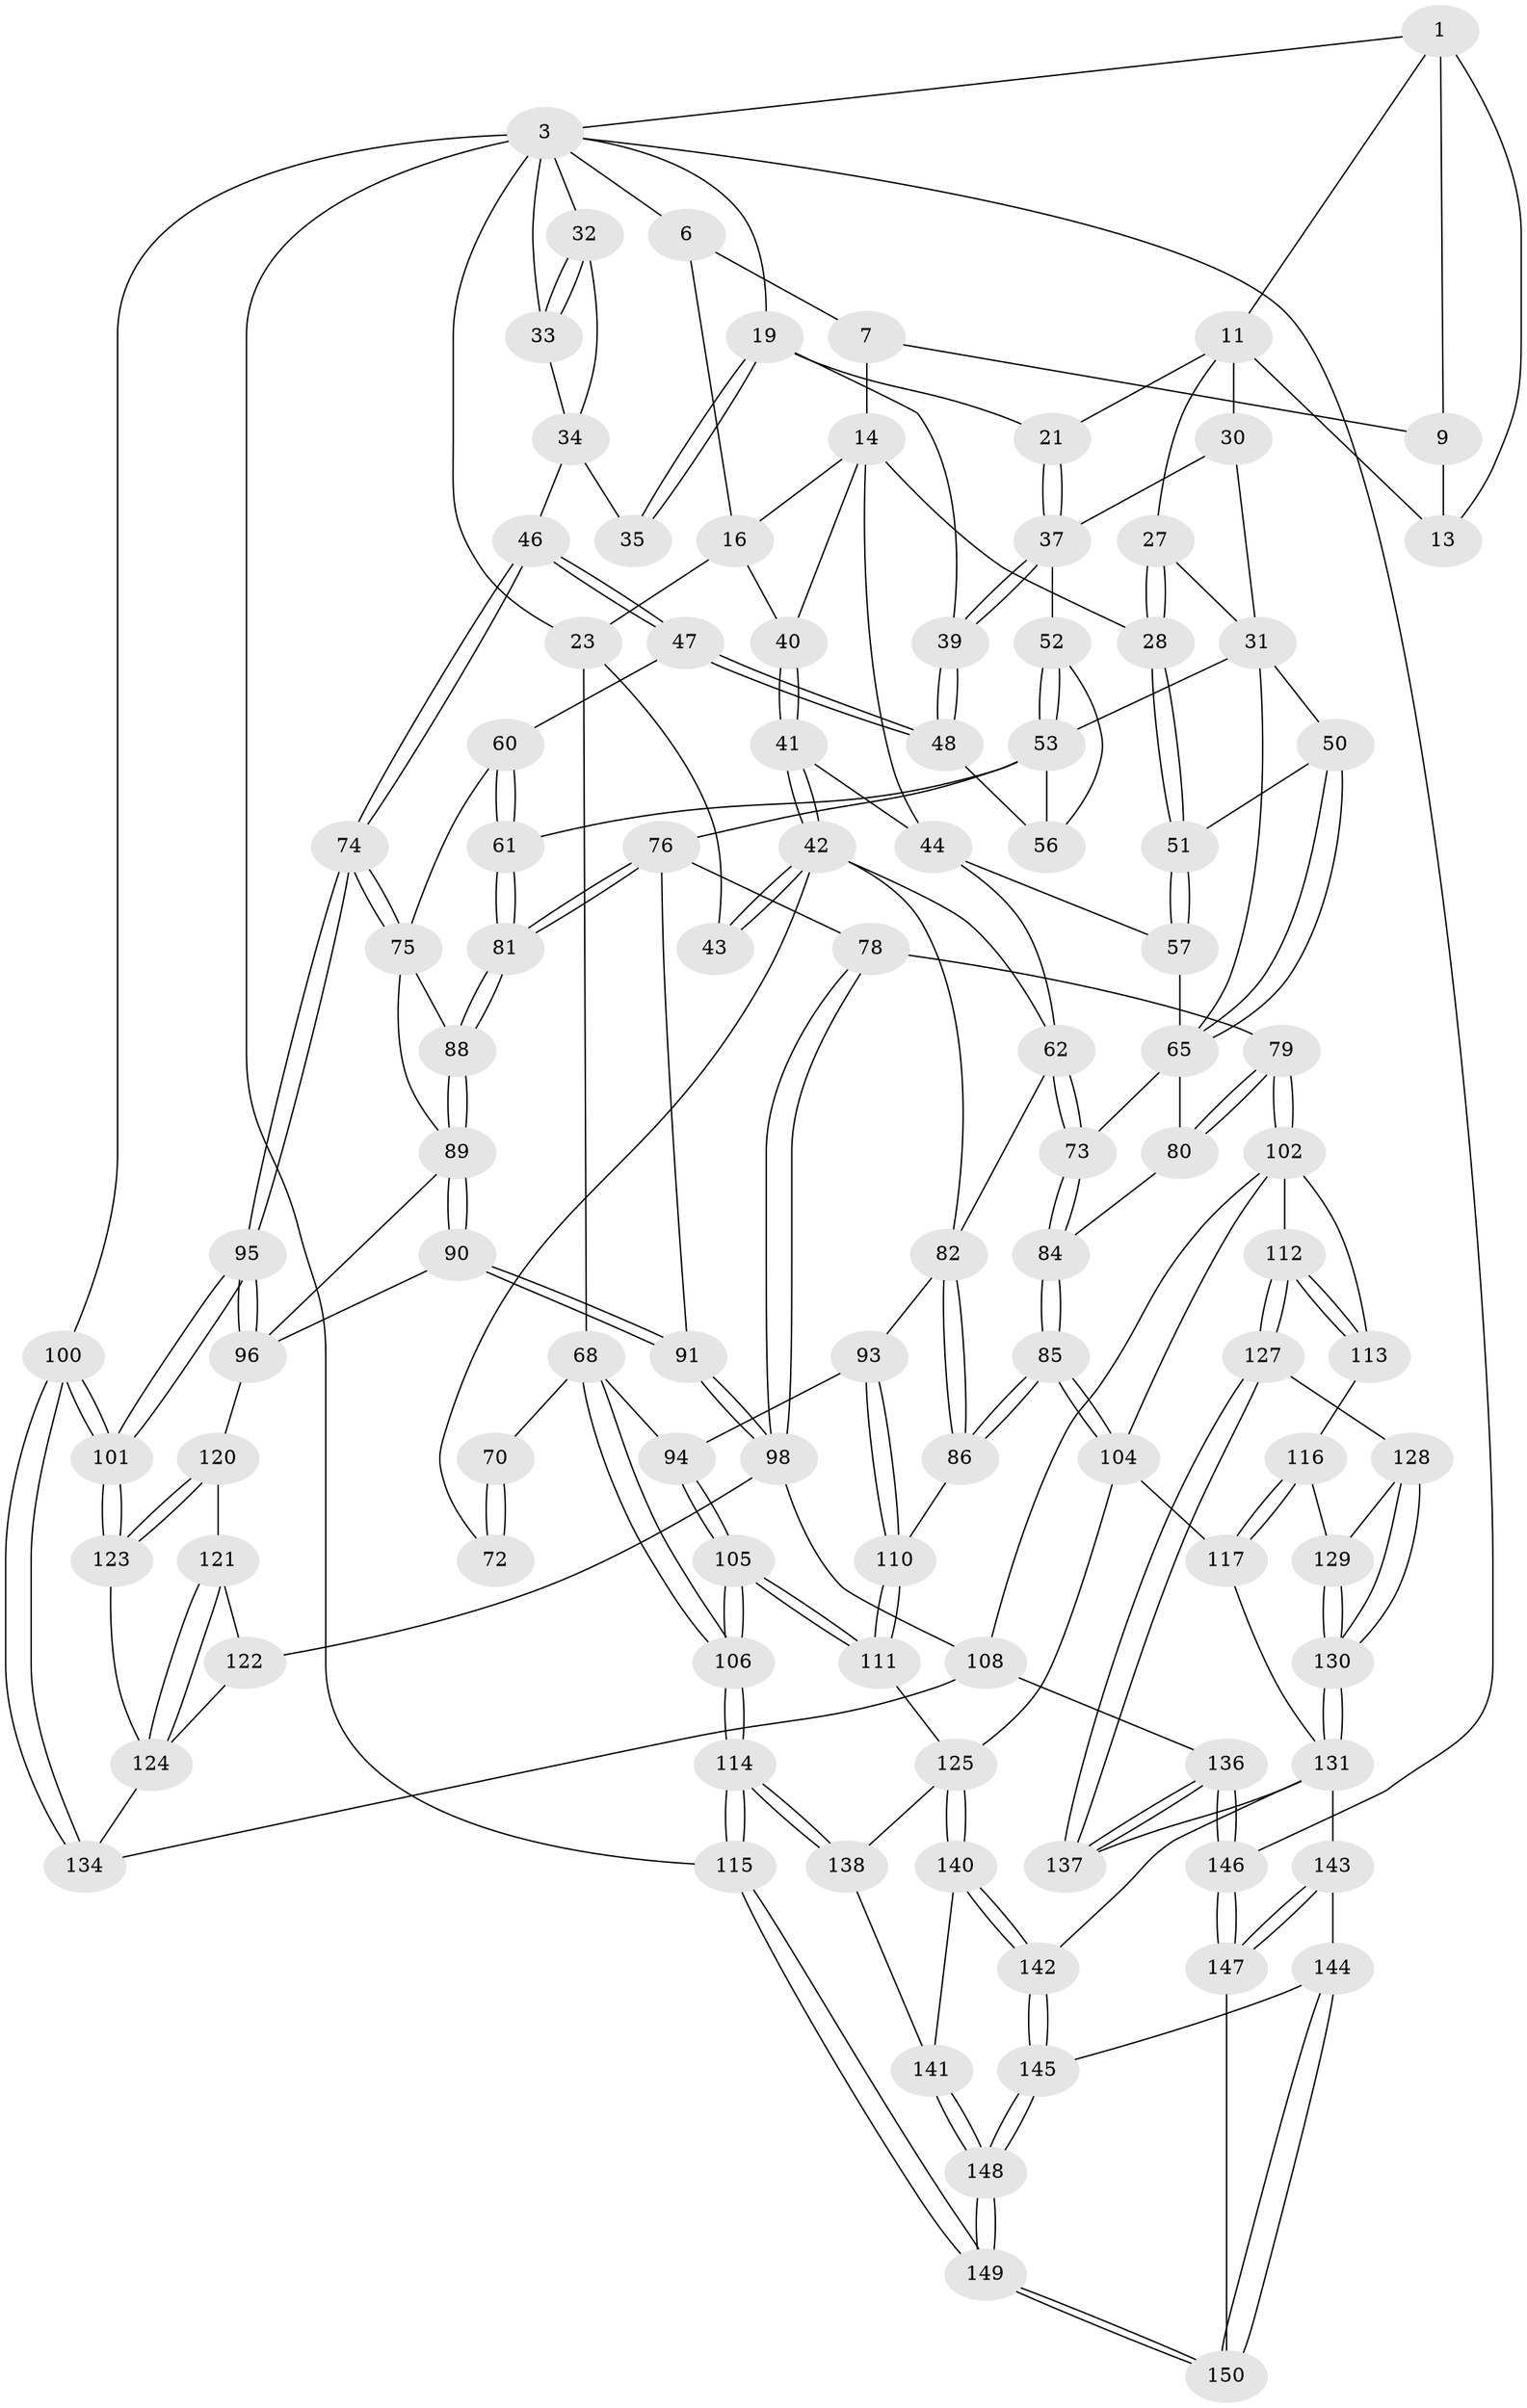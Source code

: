 // original degree distribution, {3: 0.02, 5: 0.43333333333333335, 4: 0.2733333333333333, 6: 0.2733333333333333}
// Generated by graph-tools (version 1.1) at 2025/21/03/04/25 18:21:29]
// undirected, 105 vertices, 248 edges
graph export_dot {
graph [start="1"]
  node [color=gray90,style=filled];
  1 [pos="+0.5580255376301119+0",super="+2+8"];
  3 [pos="+0.9029015088300637+0",super="+18+4"];
  6 [pos="+0.08413542261776945+0"];
  7 [pos="+0.3725119297490357+0",super="+10"];
  9 [pos="+0.5062616809967176+0.026810970607524954"];
  11 [pos="+0.6531244242356498+0.08732166545888428",super="+22+12"];
  13 [pos="+0.5900236459102768+0.08257379830477794"];
  14 [pos="+0.3906711450300834+0.10586966382754562",super="+15+29"];
  16 [pos="+0.24093570599081365+0.05333832080151389",super="+26+17"];
  19 [pos="+0.8501051714126704+0.07216595319413346",super="+20"];
  21 [pos="+0.8314023476857492+0.09002998148409164"];
  23 [pos="+0.14644087409333448+0.11532085884944208",super="+24"];
  27 [pos="+0.5934786536914273+0.1666425890279652"];
  28 [pos="+0.5387420137203882+0.18256236861760036"];
  30 [pos="+0.6892310990173072+0.21284754594700028"];
  31 [pos="+0.6238617444102712+0.19190117541697108",super="+49"];
  32 [pos="+1+0.06834235471191458"];
  33 [pos="+0.9612110126660965+0.13660476889867648"];
  34 [pos="+0.9490639440685921+0.2001965382605524",super="+45"];
  35 [pos="+0.9170854814523589+0.2371564379377657"];
  37 [pos="+0.8038478143766711+0.20717340851775737",super="+38"];
  39 [pos="+0.8944568456089489+0.2874751876170173"];
  40 [pos="+0.2373205759545335+0.1909999737356047"];
  41 [pos="+0.21262246809404656+0.26954342941699566"];
  42 [pos="+0.159843736757812+0.3151865989394876",super="+64"];
  43 [pos="+0.15910641662734812+0.31514804159220833"];
  44 [pos="+0.40174856618832766+0.2854354028796027",super="+58"];
  46 [pos="+1+0.34279740268621933"];
  47 [pos="+0.9975876269553552+0.3532279248558572"];
  48 [pos="+0.8948877298145935+0.29039153648056815"];
  50 [pos="+0.5845110099330486+0.35230458328581776"];
  51 [pos="+0.5502596946738955+0.2981990850291797"];
  52 [pos="+0.7361583448416097+0.26946211940261106"];
  53 [pos="+0.7321516914372764+0.3986774031660441",super="+54+59"];
  56 [pos="+0.8869652707438396+0.2955924188324873"];
  57 [pos="+0.46215812577954135+0.3884190449240573"];
  60 [pos="+0.926377837922217+0.4435466361458488"];
  61 [pos="+0.8082640386067488+0.4641268698166717"];
  62 [pos="+0.2973128363840456+0.4192428988536164",super="+63"];
  65 [pos="+0.5847830403919286+0.37347880733130195",super="+66"];
  68 [pos="+0+0.436605515604272",super="+69"];
  70 [pos="+0.15753500808802953+0.3161725228622267"];
  72 [pos="+0.10740792638140076+0.506613958948213"];
  73 [pos="+0.3634842477842894+0.4761791588875873"];
  74 [pos="+1+0.49362115676504525"];
  75 [pos="+0.9526003832787265+0.506266310004063",super="+87"];
  76 [pos="+0.6584668432596859+0.4772220541669357",super="+77"];
  78 [pos="+0.5839719491477819+0.5116803935203118"];
  79 [pos="+0.5339266150864679+0.5226625427432955"];
  80 [pos="+0.5208053149635853+0.504335811082812"];
  81 [pos="+0.8123241541801581+0.5838295870868699"];
  82 [pos="+0.24436711131026115+0.5616648860405088",super="+83"];
  84 [pos="+0.3481335292574527+0.5598756424625384"];
  85 [pos="+0.2849481488045958+0.6480690206112629"];
  86 [pos="+0.27443280673348397+0.6389069590664226"];
  88 [pos="+0.8126322204475364+0.5899222911507586"];
  89 [pos="+0.8068187573018766+0.6089756663638024",super="+97"];
  90 [pos="+0.7969292115772458+0.626225985717935"];
  91 [pos="+0.7792747279995159+0.6437479878840986"];
  93 [pos="+0.11901403036089704+0.6052242983189935"];
  94 [pos="+0.05410660035285751+0.6133398661100748"];
  95 [pos="+1+0.7181945357799607"];
  96 [pos="+1+0.6765206442502855",super="+119"];
  98 [pos="+0.7677593510160989+0.6627665356639912",super="+107"];
  100 [pos="+1+1"];
  101 [pos="+1+0.7237957491285347"];
  102 [pos="+0.5332249514408545+0.5393734209264001",super="+109+103"];
  104 [pos="+0.2994748062024103+0.6774495252032555",super="+118"];
  105 [pos="+0+0.6990299630647155"];
  106 [pos="+0+0.6988757789654888"];
  108 [pos="+0.7588323699410852+0.6727047047302507",super="+135"];
  110 [pos="+0.1720756081085899+0.6354273016895821"];
  111 [pos="+0.04406196305457711+0.7392466984438183"];
  112 [pos="+0.6219389526178991+0.7307272768061007"];
  113 [pos="+0.5108453542840623+0.6684802652219496"];
  114 [pos="+0+0.9015532702446225"];
  115 [pos="+0+1"];
  116 [pos="+0.46988661424520284+0.7253424034368949"];
  117 [pos="+0.3121493416743613+0.7474497942294535"];
  120 [pos="+0.9089462146541996+0.7402589603144384"];
  121 [pos="+0.8900875418656398+0.7423341248374368"];
  122 [pos="+0.871267300582673+0.7427582856881972"];
  123 [pos="+0.9945298974182187+0.7958920958874626"];
  124 [pos="+0.9428482872781496+0.8262439805562078",super="+133"];
  125 [pos="+0.20547869412911643+0.7722491741148707",super="+126"];
  127 [pos="+0.5999631750204322+0.7745254104811852"];
  128 [pos="+0.552002857274122+0.7767903786953634"];
  129 [pos="+0.47804526856795815+0.7322106399029242"];
  130 [pos="+0.4858831710554542+0.8339250791087448"];
  131 [pos="+0.47077117370575666+0.8522934237720379",super="+139+132"];
  134 [pos="+0.8680664419512222+0.8914919173972731"];
  136 [pos="+0.7395172301635469+0.9498383201046819"];
  137 [pos="+0.629337483965141+0.8875259354192924"];
  138 [pos="+0.10093818591117747+0.9095953133458672"];
  140 [pos="+0.15430924297425763+0.8934159895917848"];
  141 [pos="+0.11971775074816592+0.9231206612796297"];
  142 [pos="+0.3438095105368439+0.8670661189690642"];
  143 [pos="+0.5432292148867753+0.9341228342831741"];
  144 [pos="+0.5009107828949547+0.9656994755912004"];
  145 [pos="+0.34319052513153503+0.8874592107452955"];
  146 [pos="+0.7261106040230815+1"];
  147 [pos="+0.6448811659983308+1"];
  148 [pos="+0.2478961598097901+1"];
  149 [pos="+0.24671290458720474+1"];
  150 [pos="+0.45393045148431693+1"];
  1 -- 3;
  1 -- 11;
  1 -- 13;
  1 -- 9;
  3 -- 19;
  3 -- 33;
  3 -- 32;
  3 -- 146;
  3 -- 100;
  3 -- 115 [weight=2];
  3 -- 6;
  3 -- 23;
  6 -- 7;
  6 -- 16;
  7 -- 9;
  7 -- 14;
  9 -- 13;
  11 -- 21;
  11 -- 30;
  11 -- 27;
  11 -- 13;
  14 -- 16;
  14 -- 40;
  14 -- 28;
  14 -- 44;
  16 -- 40;
  16 -- 23 [weight=2];
  19 -- 35 [weight=2];
  19 -- 35;
  19 -- 21;
  19 -- 39;
  21 -- 37;
  21 -- 37;
  23 -- 43;
  23 -- 68;
  27 -- 28;
  27 -- 28;
  27 -- 31;
  28 -- 51;
  28 -- 51;
  30 -- 31;
  30 -- 37;
  31 -- 65;
  31 -- 50;
  31 -- 53;
  32 -- 33;
  32 -- 33;
  32 -- 34;
  33 -- 34;
  34 -- 35;
  34 -- 46;
  37 -- 39;
  37 -- 39;
  37 -- 52;
  39 -- 48;
  39 -- 48;
  40 -- 41;
  40 -- 41;
  41 -- 42;
  41 -- 42;
  41 -- 44;
  42 -- 43;
  42 -- 43;
  42 -- 72;
  42 -- 82;
  42 -- 62;
  44 -- 57;
  44 -- 62;
  46 -- 47;
  46 -- 47;
  46 -- 74;
  46 -- 74;
  47 -- 48;
  47 -- 48;
  47 -- 60;
  48 -- 56;
  50 -- 51;
  50 -- 65;
  50 -- 65;
  51 -- 57;
  51 -- 57;
  52 -- 53;
  52 -- 53;
  52 -- 56;
  53 -- 76;
  53 -- 56;
  53 -- 61;
  57 -- 65;
  60 -- 61;
  60 -- 61;
  60 -- 75;
  61 -- 81;
  61 -- 81;
  62 -- 73;
  62 -- 73;
  62 -- 82;
  65 -- 80;
  65 -- 73;
  68 -- 106;
  68 -- 106;
  68 -- 70;
  68 -- 94;
  70 -- 72;
  70 -- 72;
  73 -- 84;
  73 -- 84;
  74 -- 75;
  74 -- 75;
  74 -- 95;
  74 -- 95;
  75 -- 88;
  75 -- 89;
  76 -- 81;
  76 -- 81;
  76 -- 91;
  76 -- 78;
  78 -- 79;
  78 -- 98;
  78 -- 98;
  79 -- 80;
  79 -- 80;
  79 -- 102;
  79 -- 102;
  80 -- 84;
  81 -- 88;
  81 -- 88;
  82 -- 86;
  82 -- 86;
  82 -- 93;
  84 -- 85;
  84 -- 85;
  85 -- 86;
  85 -- 86;
  85 -- 104;
  85 -- 104;
  86 -- 110;
  88 -- 89;
  88 -- 89;
  89 -- 90;
  89 -- 90;
  89 -- 96;
  90 -- 91;
  90 -- 91;
  90 -- 96;
  91 -- 98;
  91 -- 98;
  93 -- 94;
  93 -- 110;
  93 -- 110;
  94 -- 105;
  94 -- 105;
  95 -- 96;
  95 -- 96;
  95 -- 101;
  95 -- 101;
  96 -- 120;
  98 -- 108;
  98 -- 122;
  100 -- 101;
  100 -- 101;
  100 -- 134;
  100 -- 134;
  101 -- 123;
  101 -- 123;
  102 -- 112;
  102 -- 108;
  102 -- 104;
  102 -- 113;
  104 -- 125;
  104 -- 117;
  105 -- 106;
  105 -- 106;
  105 -- 111;
  105 -- 111;
  106 -- 114;
  106 -- 114;
  108 -- 136;
  108 -- 134;
  110 -- 111;
  110 -- 111;
  111 -- 125;
  112 -- 113;
  112 -- 113;
  112 -- 127;
  112 -- 127;
  113 -- 116;
  114 -- 115;
  114 -- 115;
  114 -- 138;
  114 -- 138;
  115 -- 149;
  115 -- 149;
  116 -- 117;
  116 -- 117;
  116 -- 129;
  117 -- 131;
  120 -- 121;
  120 -- 123;
  120 -- 123;
  121 -- 122;
  121 -- 124;
  121 -- 124;
  122 -- 124;
  123 -- 124;
  124 -- 134;
  125 -- 140;
  125 -- 140;
  125 -- 138;
  127 -- 128;
  127 -- 137;
  127 -- 137;
  128 -- 129;
  128 -- 130;
  128 -- 130;
  129 -- 130;
  129 -- 130;
  130 -- 131;
  130 -- 131;
  131 -- 137;
  131 -- 143;
  131 -- 142;
  136 -- 137;
  136 -- 137;
  136 -- 146;
  136 -- 146;
  138 -- 141;
  140 -- 141;
  140 -- 142;
  140 -- 142;
  141 -- 148;
  141 -- 148;
  142 -- 145;
  142 -- 145;
  143 -- 144;
  143 -- 147;
  143 -- 147;
  144 -- 145;
  144 -- 150;
  144 -- 150;
  145 -- 148;
  145 -- 148;
  146 -- 147;
  146 -- 147;
  147 -- 150;
  148 -- 149;
  148 -- 149;
  149 -- 150;
  149 -- 150;
}
